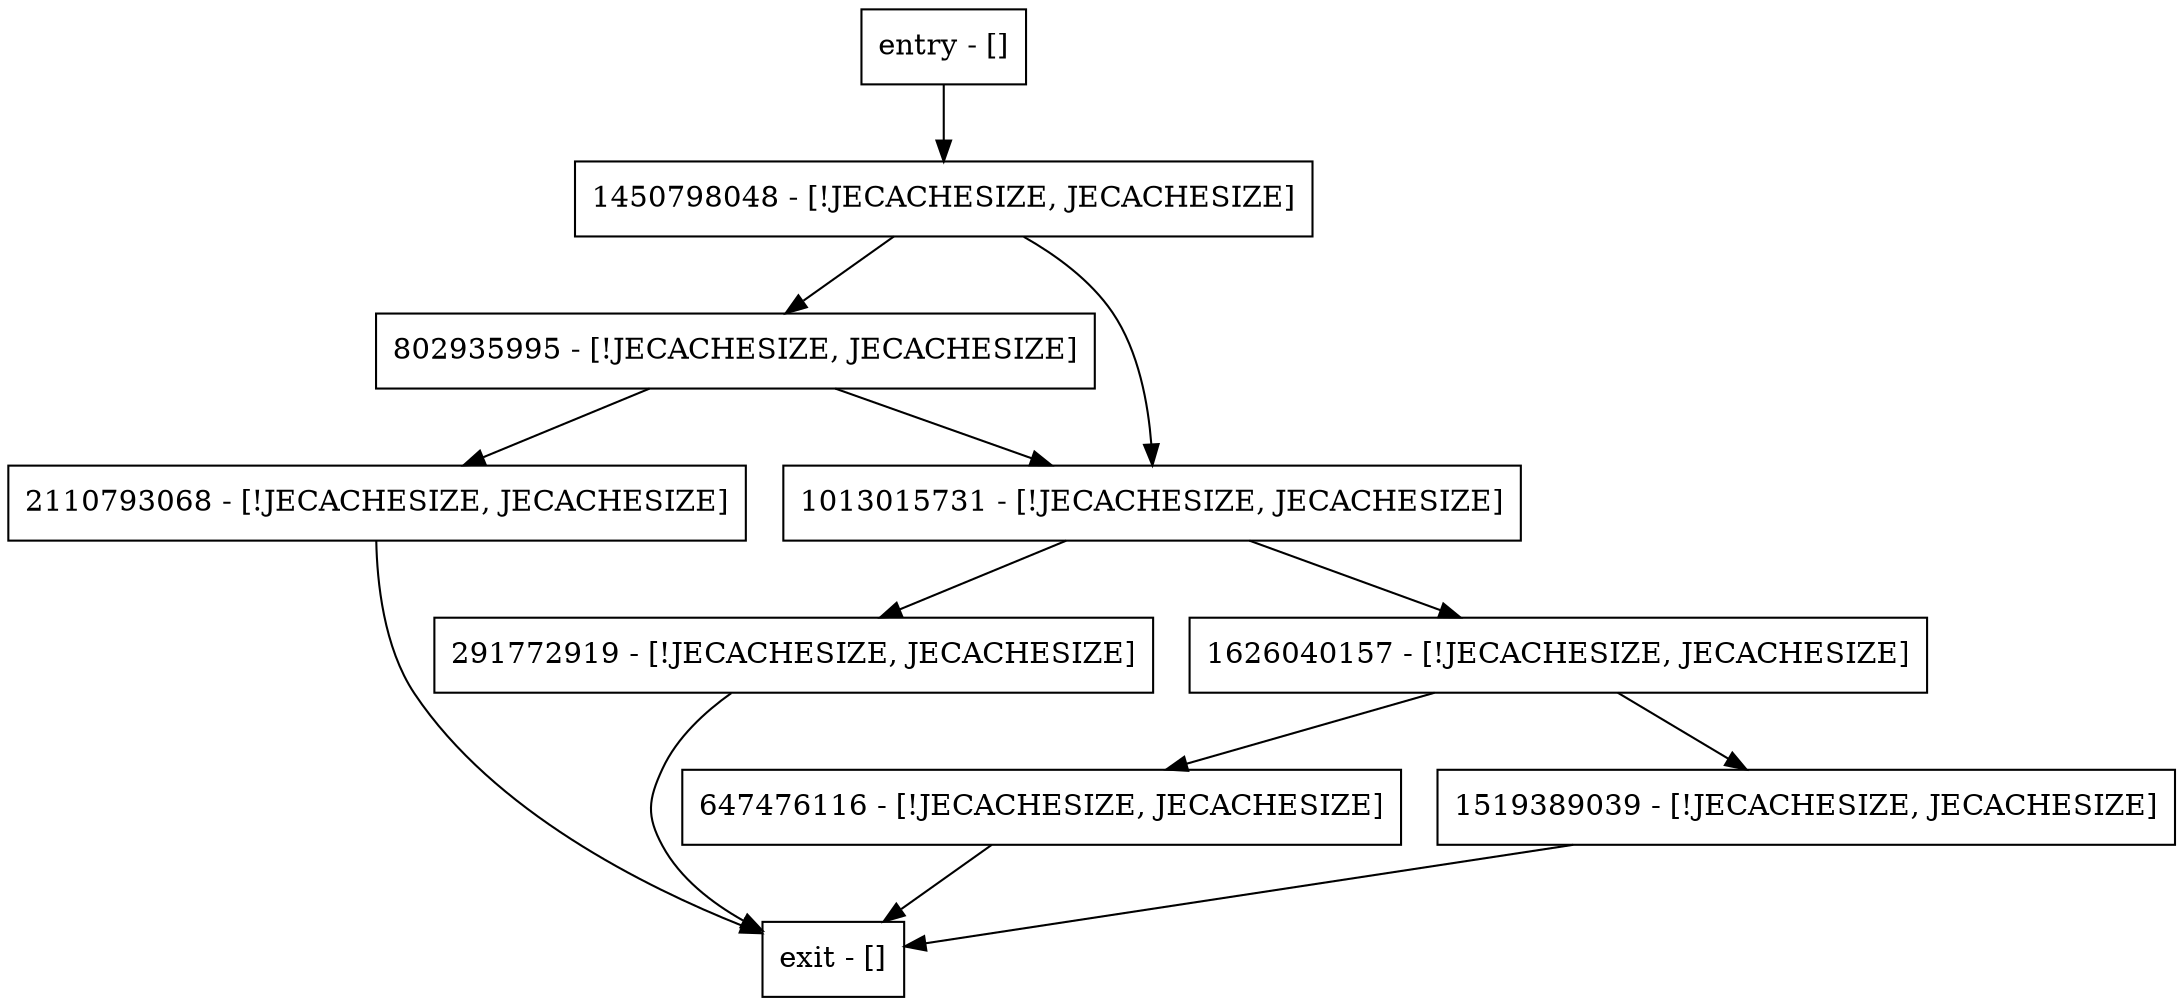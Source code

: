 digraph ensureOffHeapLNsInLRU {
node [shape=record];
802935995 [label="802935995 - [!JECACHESIZE, JECACHESIZE]"];
entry [label="entry - []"];
exit [label="exit - []"];
291772919 [label="291772919 - [!JECACHESIZE, JECACHESIZE]"];
647476116 [label="647476116 - [!JECACHESIZE, JECACHESIZE]"];
1519389039 [label="1519389039 - [!JECACHESIZE, JECACHESIZE]"];
2110793068 [label="2110793068 - [!JECACHESIZE, JECACHESIZE]"];
1626040157 [label="1626040157 - [!JECACHESIZE, JECACHESIZE]"];
1450798048 [label="1450798048 - [!JECACHESIZE, JECACHESIZE]"];
1013015731 [label="1013015731 - [!JECACHESIZE, JECACHESIZE]"];
entry;
exit;
802935995 -> 2110793068;
802935995 -> 1013015731;
entry -> 1450798048;
291772919 -> exit;
647476116 -> exit;
1519389039 -> exit;
2110793068 -> exit;
1626040157 -> 647476116;
1626040157 -> 1519389039;
1450798048 -> 802935995;
1450798048 -> 1013015731;
1013015731 -> 291772919;
1013015731 -> 1626040157;
}
